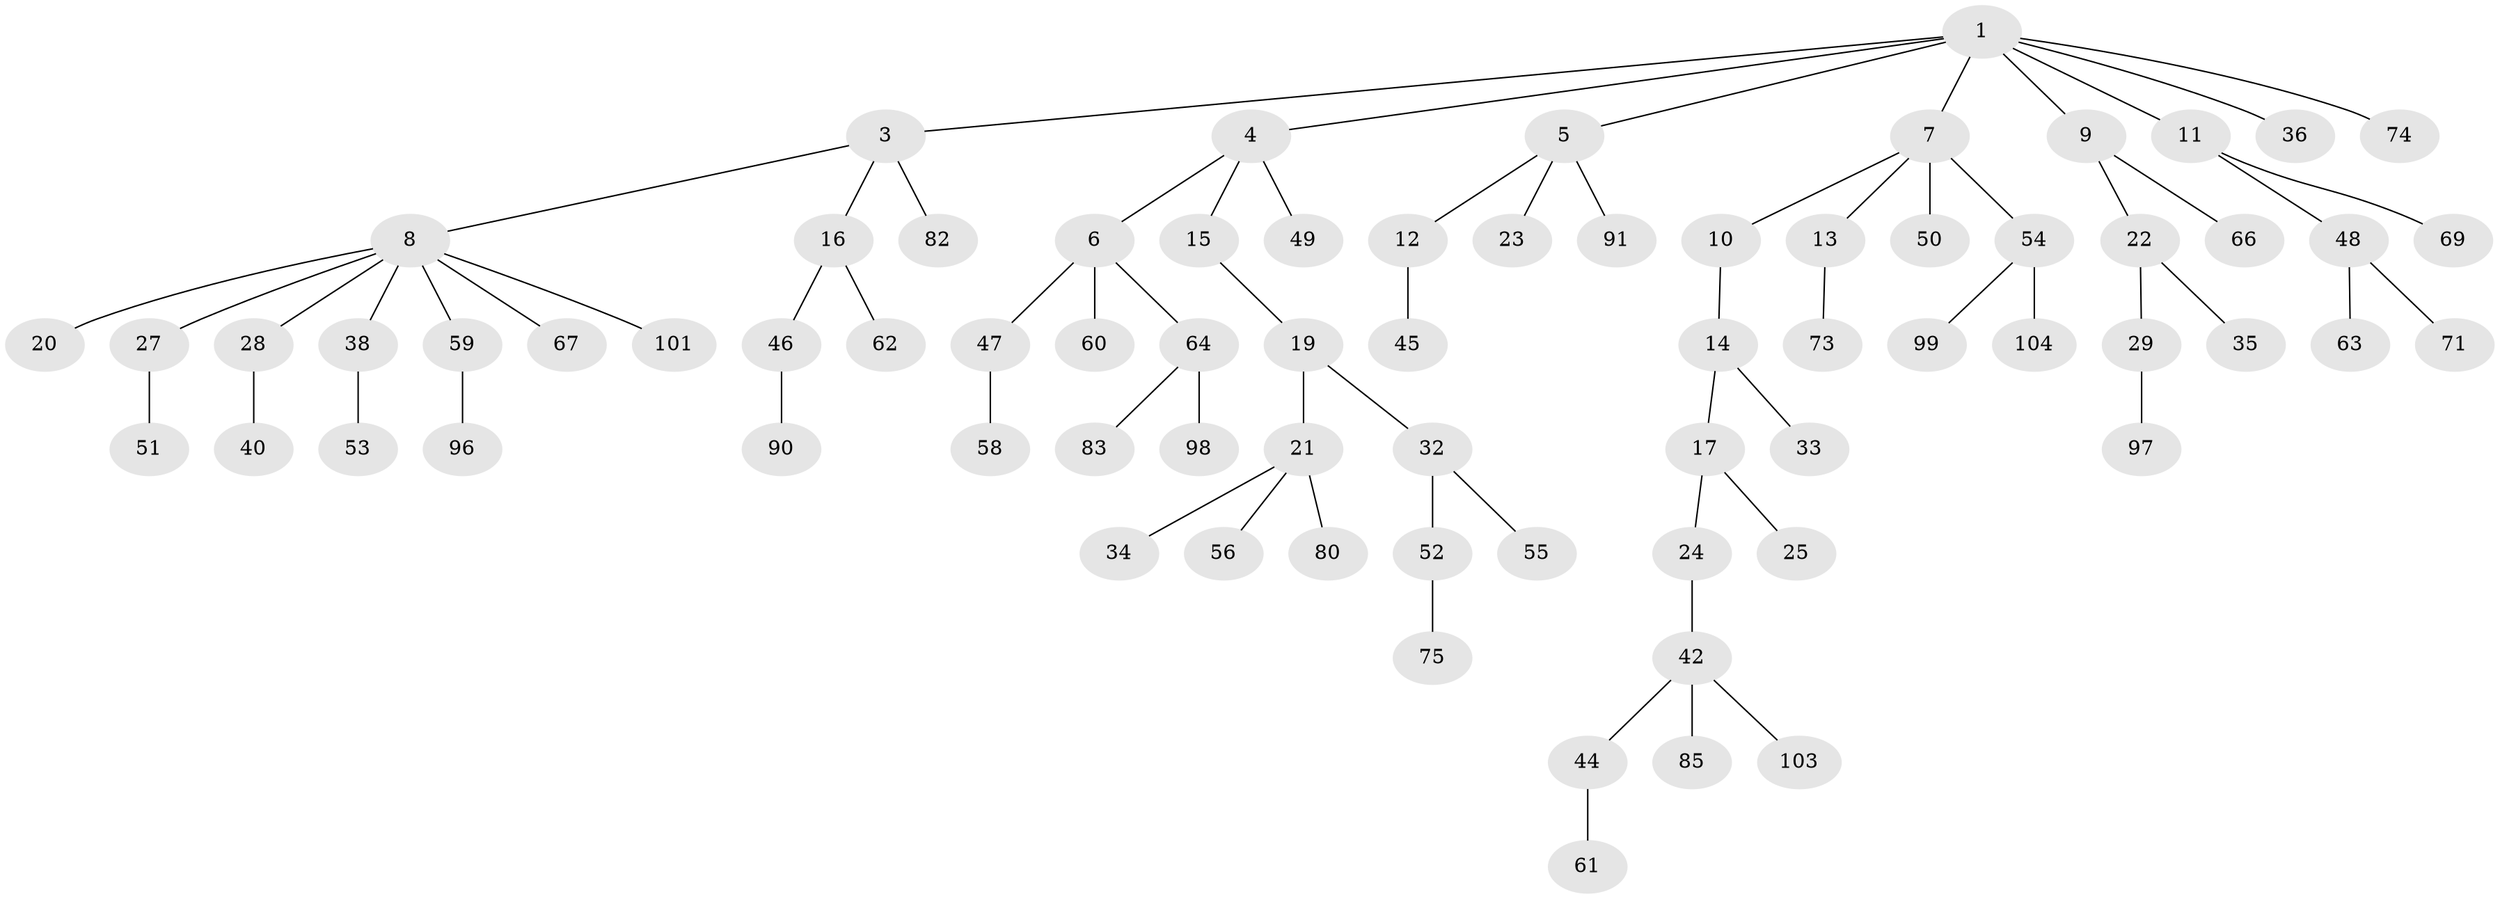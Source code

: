 // original degree distribution, {8: 0.009433962264150943, 2: 0.20754716981132076, 4: 0.09433962264150944, 3: 0.1509433962264151, 5: 0.018867924528301886, 6: 0.009433962264150943, 1: 0.5094339622641509}
// Generated by graph-tools (version 1.1) at 2025/19/03/04/25 18:19:18]
// undirected, 74 vertices, 73 edges
graph export_dot {
graph [start="1"]
  node [color=gray90,style=filled];
  1 [super="+2"];
  3;
  4;
  5 [super="+30"];
  6 [super="+26"];
  7;
  8 [super="+18"];
  9 [super="+79"];
  10;
  11;
  12 [super="+43"];
  13;
  14 [super="+89"];
  15;
  16;
  17;
  19 [super="+70"];
  20;
  21 [super="+37"];
  22 [super="+76"];
  23 [super="+39"];
  24;
  25 [super="+78+81"];
  27;
  28;
  29 [super="+41"];
  32;
  33;
  34;
  35;
  36;
  38;
  40 [super="+93"];
  42;
  44;
  45 [super="+86"];
  46;
  47 [super="+87+68"];
  48;
  49 [super="+84"];
  50;
  51 [super="+94"];
  52;
  53 [super="+65"];
  54;
  55;
  56;
  58 [super="+77+72"];
  59;
  60;
  61;
  62;
  63;
  64;
  66;
  67;
  69;
  71;
  73;
  74;
  75;
  80;
  82 [super="+95+105+88"];
  83;
  85;
  90;
  91;
  96 [super="+106"];
  97;
  98 [super="+102"];
  99;
  101;
  103;
  104;
  1 -- 3;
  1 -- 4;
  1 -- 5;
  1 -- 7;
  1 -- 9;
  1 -- 11;
  1 -- 74;
  1 -- 36;
  3 -- 8;
  3 -- 16;
  3 -- 82;
  4 -- 6;
  4 -- 15;
  4 -- 49;
  5 -- 12;
  5 -- 23;
  5 -- 91;
  6 -- 64;
  6 -- 60;
  6 -- 47;
  7 -- 10;
  7 -- 13;
  7 -- 50;
  7 -- 54;
  8 -- 27;
  8 -- 28;
  8 -- 38;
  8 -- 101;
  8 -- 59;
  8 -- 67;
  8 -- 20;
  9 -- 22;
  9 -- 66;
  10 -- 14;
  11 -- 48;
  11 -- 69;
  12 -- 45;
  13 -- 73;
  14 -- 17;
  14 -- 33;
  15 -- 19;
  16 -- 46;
  16 -- 62;
  17 -- 24;
  17 -- 25;
  19 -- 21;
  19 -- 32;
  21 -- 34;
  21 -- 56;
  21 -- 80;
  22 -- 29;
  22 -- 35;
  24 -- 42;
  27 -- 51;
  28 -- 40;
  29 -- 97;
  32 -- 52;
  32 -- 55;
  38 -- 53;
  42 -- 44;
  42 -- 85;
  42 -- 103;
  44 -- 61;
  46 -- 90;
  47 -- 58;
  48 -- 63;
  48 -- 71;
  52 -- 75;
  54 -- 99;
  54 -- 104;
  59 -- 96;
  64 -- 83;
  64 -- 98;
}
